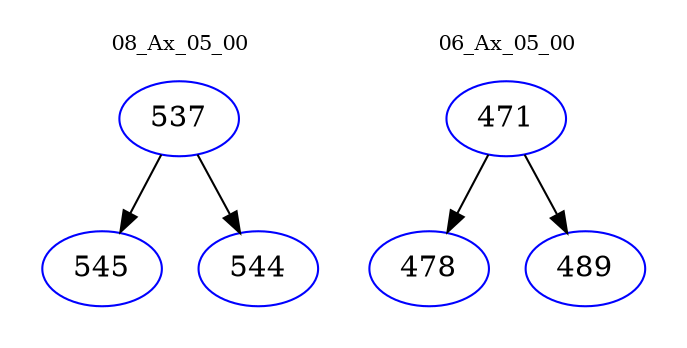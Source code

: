 digraph{
subgraph cluster_0 {
color = white
label = "08_Ax_05_00";
fontsize=10;
T0_537 [label="537", color="blue"]
T0_537 -> T0_545 [color="black"]
T0_545 [label="545", color="blue"]
T0_537 -> T0_544 [color="black"]
T0_544 [label="544", color="blue"]
}
subgraph cluster_1 {
color = white
label = "06_Ax_05_00";
fontsize=10;
T1_471 [label="471", color="blue"]
T1_471 -> T1_478 [color="black"]
T1_478 [label="478", color="blue"]
T1_471 -> T1_489 [color="black"]
T1_489 [label="489", color="blue"]
}
}
